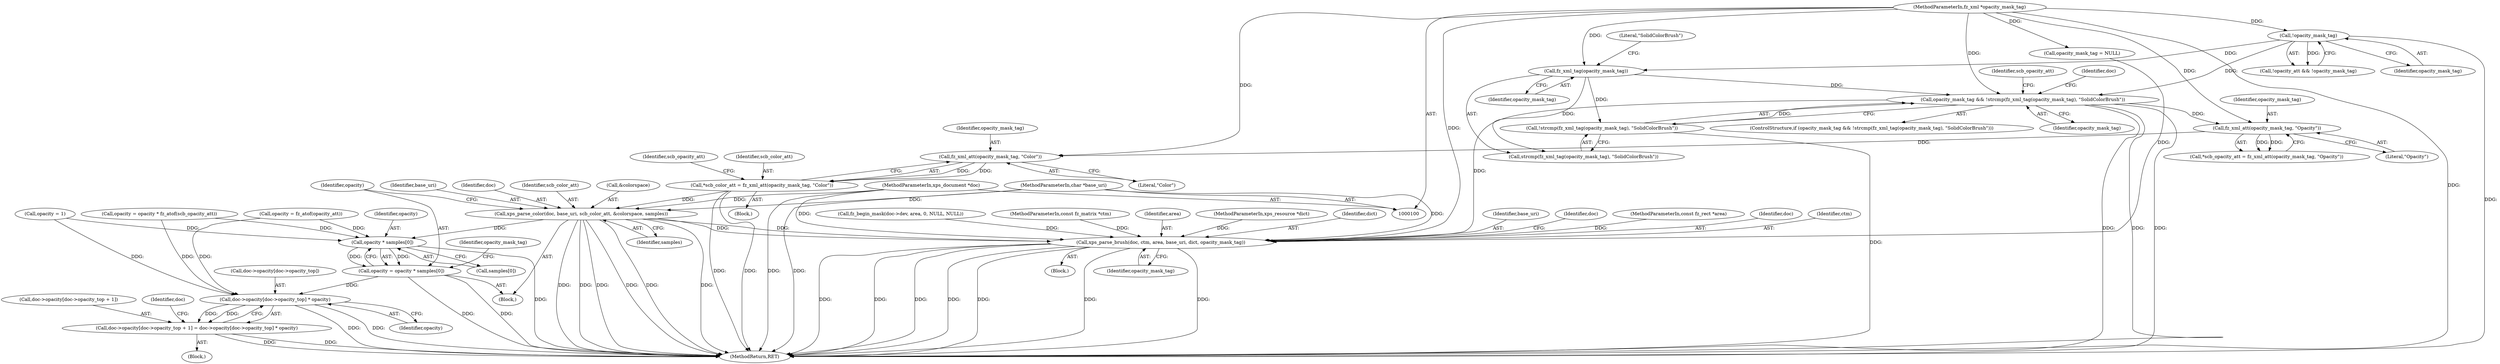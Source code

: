 digraph "0_ghostscript_60dabde18d7fe12b19da8b509bdfee9cc886aafc@pointer" {
"1000160" [label="(Call,xps_parse_color(doc, base_uri, scb_color_att, &colorspace, samples))"];
"1000101" [label="(MethodParameterIn,xps_document *doc)"];
"1000104" [label="(MethodParameterIn,char *base_uri)"];
"1000142" [label="(Call,*scb_color_att = fz_xml_att(opacity_mask_tag, \"Color\"))"];
"1000144" [label="(Call,fz_xml_att(opacity_mask_tag, \"Color\"))"];
"1000138" [label="(Call,fz_xml_att(opacity_mask_tag, \"Opacity\"))"];
"1000127" [label="(Call,opacity_mask_tag && !strcmp(fz_xml_tag(opacity_mask_tag), \"SolidColorBrush\"))"];
"1000131" [label="(Call,fz_xml_tag(opacity_mask_tag))"];
"1000114" [label="(Call,!opacity_mask_tag)"];
"1000107" [label="(MethodParameterIn,fz_xml *opacity_mask_tag)"];
"1000129" [label="(Call,!strcmp(fz_xml_tag(opacity_mask_tag), \"SolidColorBrush\"))"];
"1000169" [label="(Call,opacity * samples[0])"];
"1000167" [label="(Call,opacity = opacity * samples[0])"];
"1000199" [label="(Call,doc->opacity[doc->opacity_top] * opacity)"];
"1000189" [label="(Call,doc->opacity[doc->opacity_top + 1] = doc->opacity[doc->opacity_top] * opacity)"];
"1000223" [label="(Call,xps_parse_brush(doc, ctm, area, base_uri, dict, opacity_mask_tag))"];
"1000145" [label="(Identifier,opacity_mask_tag)"];
"1000188" [label="(Block,)"];
"1000149" [label="(Call,opacity = opacity * fz_atof(scb_opacity_att))"];
"1000166" [label="(Identifier,samples)"];
"1000210" [label="(Identifier,doc)"];
"1000117" [label="(Call,opacity = 1)"];
"1000146" [label="(Literal,\"Color\")"];
"1000142" [label="(Call,*scb_color_att = fz_xml_att(opacity_mask_tag, \"Color\"))"];
"1000162" [label="(Identifier,base_uri)"];
"1000161" [label="(Identifier,doc)"];
"1000137" [label="(Identifier,scb_opacity_att)"];
"1000181" [label="(Identifier,doc)"];
"1000175" [label="(Identifier,opacity_mask_tag)"];
"1000130" [label="(Call,strcmp(fz_xml_tag(opacity_mask_tag), \"SolidColorBrush\"))"];
"1000111" [label="(Call,!opacity_att && !opacity_mask_tag)"];
"1000190" [label="(Call,doc->opacity[doc->opacity_top + 1])"];
"1000140" [label="(Literal,\"Opacity\")"];
"1000148" [label="(Identifier,scb_opacity_att)"];
"1000168" [label="(Identifier,opacity)"];
"1000122" [label="(Call,opacity = fz_atof(opacity_att))"];
"1000144" [label="(Call,fz_xml_att(opacity_mask_tag, \"Color\"))"];
"1000214" [label="(Block,)"];
"1000107" [label="(MethodParameterIn,fz_xml *opacity_mask_tag)"];
"1000127" [label="(Call,opacity_mask_tag && !strcmp(fz_xml_tag(opacity_mask_tag), \"SolidColorBrush\"))"];
"1000163" [label="(Identifier,scb_color_att)"];
"1000105" [label="(MethodParameterIn,xps_resource *dict)"];
"1000228" [label="(Identifier,dict)"];
"1000171" [label="(Call,samples[0])"];
"1000126" [label="(ControlStructure,if (opacity_mask_tag && !strcmp(fz_xml_tag(opacity_mask_tag), \"SolidColorBrush\")))"];
"1000229" [label="(Identifier,opacity_mask_tag)"];
"1000189" [label="(Call,doc->opacity[doc->opacity_top + 1] = doc->opacity[doc->opacity_top] * opacity)"];
"1000227" [label="(Identifier,base_uri)"];
"1000232" [label="(Identifier,doc)"];
"1000160" [label="(Call,xps_parse_color(doc, base_uri, scb_color_att, &colorspace, samples))"];
"1000207" [label="(Identifier,opacity)"];
"1000101" [label="(MethodParameterIn,xps_document *doc)"];
"1000115" [label="(Identifier,opacity_mask_tag)"];
"1000128" [label="(Identifier,opacity_mask_tag)"];
"1000200" [label="(Call,doc->opacity[doc->opacity_top])"];
"1000139" [label="(Identifier,opacity_mask_tag)"];
"1000169" [label="(Call,opacity * samples[0])"];
"1000114" [label="(Call,!opacity_mask_tag)"];
"1000170" [label="(Identifier,opacity)"];
"1000199" [label="(Call,doc->opacity[doc->opacity_top] * opacity)"];
"1000143" [label="(Identifier,scb_color_att)"];
"1000136" [label="(Call,*scb_opacity_att = fz_xml_att(opacity_mask_tag, \"Opacity\"))"];
"1000103" [label="(MethodParameterIn,const fz_rect *area)"];
"1000224" [label="(Identifier,doc)"];
"1000131" [label="(Call,fz_xml_tag(opacity_mask_tag))"];
"1000174" [label="(Call,opacity_mask_tag = NULL)"];
"1000223" [label="(Call,xps_parse_brush(doc, ctm, area, base_uri, dict, opacity_mask_tag))"];
"1000157" [label="(Block,)"];
"1000132" [label="(Identifier,opacity_mask_tag)"];
"1000133" [label="(Literal,\"SolidColorBrush\")"];
"1000225" [label="(Identifier,ctm)"];
"1000215" [label="(Call,fz_begin_mask(doc->dev, area, 0, NULL, NULL))"];
"1000167" [label="(Call,opacity = opacity * samples[0])"];
"1000164" [label="(Call,&colorspace)"];
"1000104" [label="(MethodParameterIn,char *base_uri)"];
"1000102" [label="(MethodParameterIn,const fz_matrix *ctm)"];
"1000134" [label="(Block,)"];
"1000234" [label="(MethodReturn,RET)"];
"1000138" [label="(Call,fz_xml_att(opacity_mask_tag, \"Opacity\"))"];
"1000226" [label="(Identifier,area)"];
"1000129" [label="(Call,!strcmp(fz_xml_tag(opacity_mask_tag), \"SolidColorBrush\"))"];
"1000160" -> "1000157"  [label="AST: "];
"1000160" -> "1000166"  [label="CFG: "];
"1000161" -> "1000160"  [label="AST: "];
"1000162" -> "1000160"  [label="AST: "];
"1000163" -> "1000160"  [label="AST: "];
"1000164" -> "1000160"  [label="AST: "];
"1000166" -> "1000160"  [label="AST: "];
"1000168" -> "1000160"  [label="CFG: "];
"1000160" -> "1000234"  [label="DDG: "];
"1000160" -> "1000234"  [label="DDG: "];
"1000160" -> "1000234"  [label="DDG: "];
"1000160" -> "1000234"  [label="DDG: "];
"1000160" -> "1000234"  [label="DDG: "];
"1000160" -> "1000234"  [label="DDG: "];
"1000101" -> "1000160"  [label="DDG: "];
"1000104" -> "1000160"  [label="DDG: "];
"1000142" -> "1000160"  [label="DDG: "];
"1000160" -> "1000169"  [label="DDG: "];
"1000160" -> "1000223"  [label="DDG: "];
"1000160" -> "1000223"  [label="DDG: "];
"1000101" -> "1000100"  [label="AST: "];
"1000101" -> "1000234"  [label="DDG: "];
"1000101" -> "1000223"  [label="DDG: "];
"1000104" -> "1000100"  [label="AST: "];
"1000104" -> "1000234"  [label="DDG: "];
"1000104" -> "1000223"  [label="DDG: "];
"1000142" -> "1000134"  [label="AST: "];
"1000142" -> "1000144"  [label="CFG: "];
"1000143" -> "1000142"  [label="AST: "];
"1000144" -> "1000142"  [label="AST: "];
"1000148" -> "1000142"  [label="CFG: "];
"1000142" -> "1000234"  [label="DDG: "];
"1000142" -> "1000234"  [label="DDG: "];
"1000144" -> "1000142"  [label="DDG: "];
"1000144" -> "1000142"  [label="DDG: "];
"1000144" -> "1000146"  [label="CFG: "];
"1000145" -> "1000144"  [label="AST: "];
"1000146" -> "1000144"  [label="AST: "];
"1000138" -> "1000144"  [label="DDG: "];
"1000107" -> "1000144"  [label="DDG: "];
"1000138" -> "1000136"  [label="AST: "];
"1000138" -> "1000140"  [label="CFG: "];
"1000139" -> "1000138"  [label="AST: "];
"1000140" -> "1000138"  [label="AST: "];
"1000136" -> "1000138"  [label="CFG: "];
"1000138" -> "1000136"  [label="DDG: "];
"1000138" -> "1000136"  [label="DDG: "];
"1000127" -> "1000138"  [label="DDG: "];
"1000107" -> "1000138"  [label="DDG: "];
"1000127" -> "1000126"  [label="AST: "];
"1000127" -> "1000128"  [label="CFG: "];
"1000127" -> "1000129"  [label="CFG: "];
"1000128" -> "1000127"  [label="AST: "];
"1000129" -> "1000127"  [label="AST: "];
"1000137" -> "1000127"  [label="CFG: "];
"1000181" -> "1000127"  [label="CFG: "];
"1000127" -> "1000234"  [label="DDG: "];
"1000127" -> "1000234"  [label="DDG: "];
"1000127" -> "1000234"  [label="DDG: "];
"1000131" -> "1000127"  [label="DDG: "];
"1000114" -> "1000127"  [label="DDG: "];
"1000107" -> "1000127"  [label="DDG: "];
"1000129" -> "1000127"  [label="DDG: "];
"1000127" -> "1000223"  [label="DDG: "];
"1000131" -> "1000130"  [label="AST: "];
"1000131" -> "1000132"  [label="CFG: "];
"1000132" -> "1000131"  [label="AST: "];
"1000133" -> "1000131"  [label="CFG: "];
"1000131" -> "1000129"  [label="DDG: "];
"1000131" -> "1000130"  [label="DDG: "];
"1000114" -> "1000131"  [label="DDG: "];
"1000107" -> "1000131"  [label="DDG: "];
"1000114" -> "1000111"  [label="AST: "];
"1000114" -> "1000115"  [label="CFG: "];
"1000115" -> "1000114"  [label="AST: "];
"1000111" -> "1000114"  [label="CFG: "];
"1000114" -> "1000234"  [label="DDG: "];
"1000114" -> "1000111"  [label="DDG: "];
"1000107" -> "1000114"  [label="DDG: "];
"1000107" -> "1000100"  [label="AST: "];
"1000107" -> "1000234"  [label="DDG: "];
"1000107" -> "1000174"  [label="DDG: "];
"1000107" -> "1000223"  [label="DDG: "];
"1000129" -> "1000130"  [label="CFG: "];
"1000130" -> "1000129"  [label="AST: "];
"1000129" -> "1000234"  [label="DDG: "];
"1000169" -> "1000167"  [label="AST: "];
"1000169" -> "1000171"  [label="CFG: "];
"1000170" -> "1000169"  [label="AST: "];
"1000171" -> "1000169"  [label="AST: "];
"1000167" -> "1000169"  [label="CFG: "];
"1000169" -> "1000234"  [label="DDG: "];
"1000169" -> "1000167"  [label="DDG: "];
"1000169" -> "1000167"  [label="DDG: "];
"1000122" -> "1000169"  [label="DDG: "];
"1000117" -> "1000169"  [label="DDG: "];
"1000149" -> "1000169"  [label="DDG: "];
"1000167" -> "1000157"  [label="AST: "];
"1000168" -> "1000167"  [label="AST: "];
"1000175" -> "1000167"  [label="CFG: "];
"1000167" -> "1000234"  [label="DDG: "];
"1000167" -> "1000234"  [label="DDG: "];
"1000167" -> "1000199"  [label="DDG: "];
"1000199" -> "1000189"  [label="AST: "];
"1000199" -> "1000207"  [label="CFG: "];
"1000200" -> "1000199"  [label="AST: "];
"1000207" -> "1000199"  [label="AST: "];
"1000189" -> "1000199"  [label="CFG: "];
"1000199" -> "1000234"  [label="DDG: "];
"1000199" -> "1000234"  [label="DDG: "];
"1000199" -> "1000189"  [label="DDG: "];
"1000199" -> "1000189"  [label="DDG: "];
"1000122" -> "1000199"  [label="DDG: "];
"1000117" -> "1000199"  [label="DDG: "];
"1000149" -> "1000199"  [label="DDG: "];
"1000189" -> "1000188"  [label="AST: "];
"1000190" -> "1000189"  [label="AST: "];
"1000210" -> "1000189"  [label="CFG: "];
"1000189" -> "1000234"  [label="DDG: "];
"1000189" -> "1000234"  [label="DDG: "];
"1000223" -> "1000214"  [label="AST: "];
"1000223" -> "1000229"  [label="CFG: "];
"1000224" -> "1000223"  [label="AST: "];
"1000225" -> "1000223"  [label="AST: "];
"1000226" -> "1000223"  [label="AST: "];
"1000227" -> "1000223"  [label="AST: "];
"1000228" -> "1000223"  [label="AST: "];
"1000229" -> "1000223"  [label="AST: "];
"1000232" -> "1000223"  [label="CFG: "];
"1000223" -> "1000234"  [label="DDG: "];
"1000223" -> "1000234"  [label="DDG: "];
"1000223" -> "1000234"  [label="DDG: "];
"1000223" -> "1000234"  [label="DDG: "];
"1000223" -> "1000234"  [label="DDG: "];
"1000223" -> "1000234"  [label="DDG: "];
"1000223" -> "1000234"  [label="DDG: "];
"1000102" -> "1000223"  [label="DDG: "];
"1000215" -> "1000223"  [label="DDG: "];
"1000103" -> "1000223"  [label="DDG: "];
"1000105" -> "1000223"  [label="DDG: "];
"1000174" -> "1000223"  [label="DDG: "];
}
